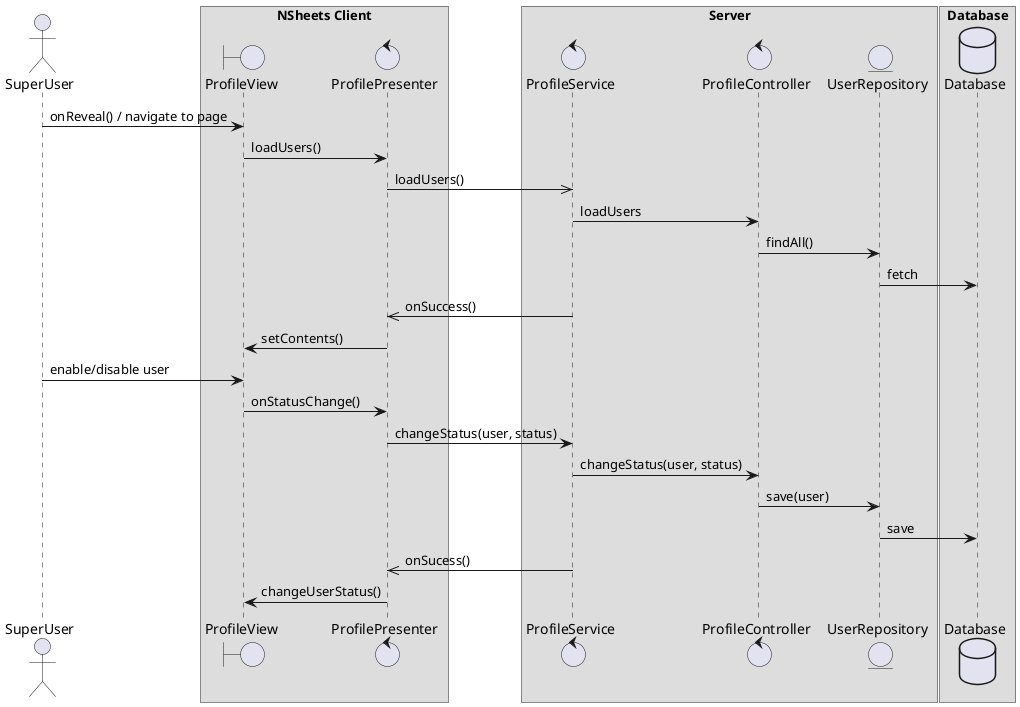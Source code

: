 @startuml  design2.png
skinparam handwritten false
skinparam monochrome false
skinparam packageStyle rect
skinparam defaultFontName FG Virgil
skinparam shadowing false

actor SuperUser
boundary ProfileView
control ProfilePresenter
control ProfileService
control ProfileController
entity UserRepository
database Database 

box "NSheets Client"
participant ProfileView
participant ProfilePresenter
end box
 
box "Server"
participant ProfileService
participant ProfileController
participant UserRepository
end box

box "Database"
participant Database
end box

SuperUser -> ProfileView : onReveal() / navigate to page 
ProfileView -> ProfilePresenter : loadUsers()
ProfilePresenter ->> ProfileService : loadUsers()
ProfileService -> ProfileController : loadUsers
ProfileController -> UserRepository : findAll()
UserRepository -> Database : fetch
ProfileService ->> ProfilePresenter : onSuccess() 
ProfilePresenter -> ProfileView : setContents()

SuperUser -> ProfileView : enable/disable user
ProfileView -> ProfilePresenter : onStatusChange()
ProfilePresenter -> ProfileService : changeStatus(user, status)
ProfileService -> ProfileController : changeStatus(user, status)
ProfileController -> UserRepository : save(user)
UserRepository -> Database : save
ProfileService ->> ProfilePresenter : onSucess()
ProfilePresenter -> ProfileView : changeUserStatus()


@enduml
